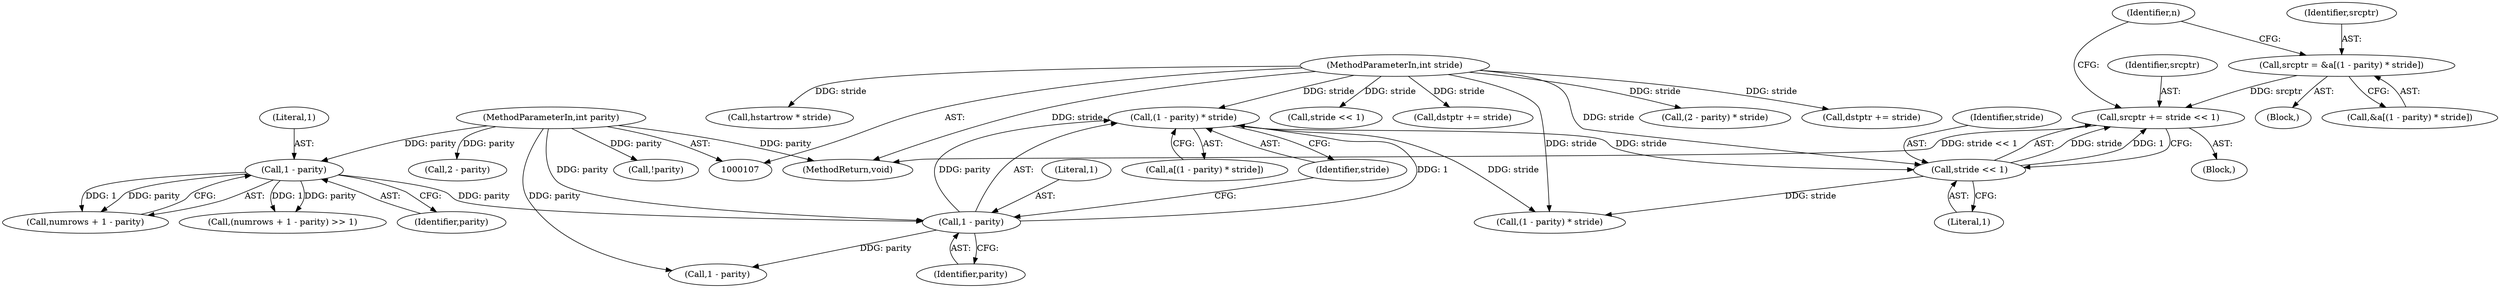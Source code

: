digraph "0_jasper_4a59cfaf9ab3d48fca4a15c0d2674bf7138e3d1a_0@pointer" {
"1000192" [label="(Call,srcptr += stride << 1)"];
"1000194" [label="(Call,stride << 1)"];
"1000174" [label="(Call,(1 - parity) * stride)"];
"1000175" [label="(Call,1 - parity)"];
"1000154" [label="(Call,1 - parity)"];
"1000111" [label="(MethodParameterIn,int parity)"];
"1000110" [label="(MethodParameterIn,int stride)"];
"1000169" [label="(Call,srcptr = &a[(1 - parity) * stride])"];
"1000193" [label="(Identifier,srcptr)"];
"1000241" [label="(Call,stride << 1)"];
"1000195" [label="(Identifier,stride)"];
"1000223" [label="(Call,!parity)"];
"1000110" [label="(MethodParameterIn,int stride)"];
"1000236" [label="(Call,dstptr += stride)"];
"1000151" [label="(Call,(numrows + 1 - parity) >> 1)"];
"1000148" [label="(Block,)"];
"1000172" [label="(Call,a[(1 - parity) * stride])"];
"1000281" [label="(MethodReturn,void)"];
"1000178" [label="(Identifier,stride)"];
"1000177" [label="(Identifier,parity)"];
"1000196" [label="(Literal,1)"];
"1000171" [label="(Call,&a[(1 - parity) * stride])"];
"1000202" [label="(Call,(1 - parity) * stride)"];
"1000169" [label="(Call,srcptr = &a[(1 - parity) * stride])"];
"1000194" [label="(Call,stride << 1)"];
"1000175" [label="(Call,1 - parity)"];
"1000176" [label="(Literal,1)"];
"1000156" [label="(Identifier,parity)"];
"1000111" [label="(MethodParameterIn,int parity)"];
"1000174" [label="(Call,(1 - parity) * stride)"];
"1000212" [label="(Call,(2 - parity) * stride)"];
"1000269" [label="(Call,dstptr += stride)"];
"1000249" [label="(Call,hstartrow * stride)"];
"1000184" [label="(Block,)"];
"1000213" [label="(Call,2 - parity)"];
"1000154" [label="(Call,1 - parity)"];
"1000155" [label="(Literal,1)"];
"1000182" [label="(Identifier,n)"];
"1000203" [label="(Call,1 - parity)"];
"1000152" [label="(Call,numrows + 1 - parity)"];
"1000170" [label="(Identifier,srcptr)"];
"1000192" [label="(Call,srcptr += stride << 1)"];
"1000192" -> "1000184"  [label="AST: "];
"1000192" -> "1000194"  [label="CFG: "];
"1000193" -> "1000192"  [label="AST: "];
"1000194" -> "1000192"  [label="AST: "];
"1000182" -> "1000192"  [label="CFG: "];
"1000192" -> "1000281"  [label="DDG: stride << 1"];
"1000194" -> "1000192"  [label="DDG: stride"];
"1000194" -> "1000192"  [label="DDG: 1"];
"1000169" -> "1000192"  [label="DDG: srcptr"];
"1000194" -> "1000196"  [label="CFG: "];
"1000195" -> "1000194"  [label="AST: "];
"1000196" -> "1000194"  [label="AST: "];
"1000174" -> "1000194"  [label="DDG: stride"];
"1000110" -> "1000194"  [label="DDG: stride"];
"1000194" -> "1000202"  [label="DDG: stride"];
"1000174" -> "1000172"  [label="AST: "];
"1000174" -> "1000178"  [label="CFG: "];
"1000175" -> "1000174"  [label="AST: "];
"1000178" -> "1000174"  [label="AST: "];
"1000172" -> "1000174"  [label="CFG: "];
"1000175" -> "1000174"  [label="DDG: 1"];
"1000175" -> "1000174"  [label="DDG: parity"];
"1000110" -> "1000174"  [label="DDG: stride"];
"1000174" -> "1000202"  [label="DDG: stride"];
"1000175" -> "1000177"  [label="CFG: "];
"1000176" -> "1000175"  [label="AST: "];
"1000177" -> "1000175"  [label="AST: "];
"1000178" -> "1000175"  [label="CFG: "];
"1000154" -> "1000175"  [label="DDG: parity"];
"1000111" -> "1000175"  [label="DDG: parity"];
"1000175" -> "1000203"  [label="DDG: parity"];
"1000154" -> "1000152"  [label="AST: "];
"1000154" -> "1000156"  [label="CFG: "];
"1000155" -> "1000154"  [label="AST: "];
"1000156" -> "1000154"  [label="AST: "];
"1000152" -> "1000154"  [label="CFG: "];
"1000154" -> "1000151"  [label="DDG: 1"];
"1000154" -> "1000151"  [label="DDG: parity"];
"1000154" -> "1000152"  [label="DDG: 1"];
"1000154" -> "1000152"  [label="DDG: parity"];
"1000111" -> "1000154"  [label="DDG: parity"];
"1000111" -> "1000107"  [label="AST: "];
"1000111" -> "1000281"  [label="DDG: parity"];
"1000111" -> "1000203"  [label="DDG: parity"];
"1000111" -> "1000213"  [label="DDG: parity"];
"1000111" -> "1000223"  [label="DDG: parity"];
"1000110" -> "1000107"  [label="AST: "];
"1000110" -> "1000281"  [label="DDG: stride"];
"1000110" -> "1000202"  [label="DDG: stride"];
"1000110" -> "1000212"  [label="DDG: stride"];
"1000110" -> "1000236"  [label="DDG: stride"];
"1000110" -> "1000241"  [label="DDG: stride"];
"1000110" -> "1000249"  [label="DDG: stride"];
"1000110" -> "1000269"  [label="DDG: stride"];
"1000169" -> "1000148"  [label="AST: "];
"1000169" -> "1000171"  [label="CFG: "];
"1000170" -> "1000169"  [label="AST: "];
"1000171" -> "1000169"  [label="AST: "];
"1000182" -> "1000169"  [label="CFG: "];
}
